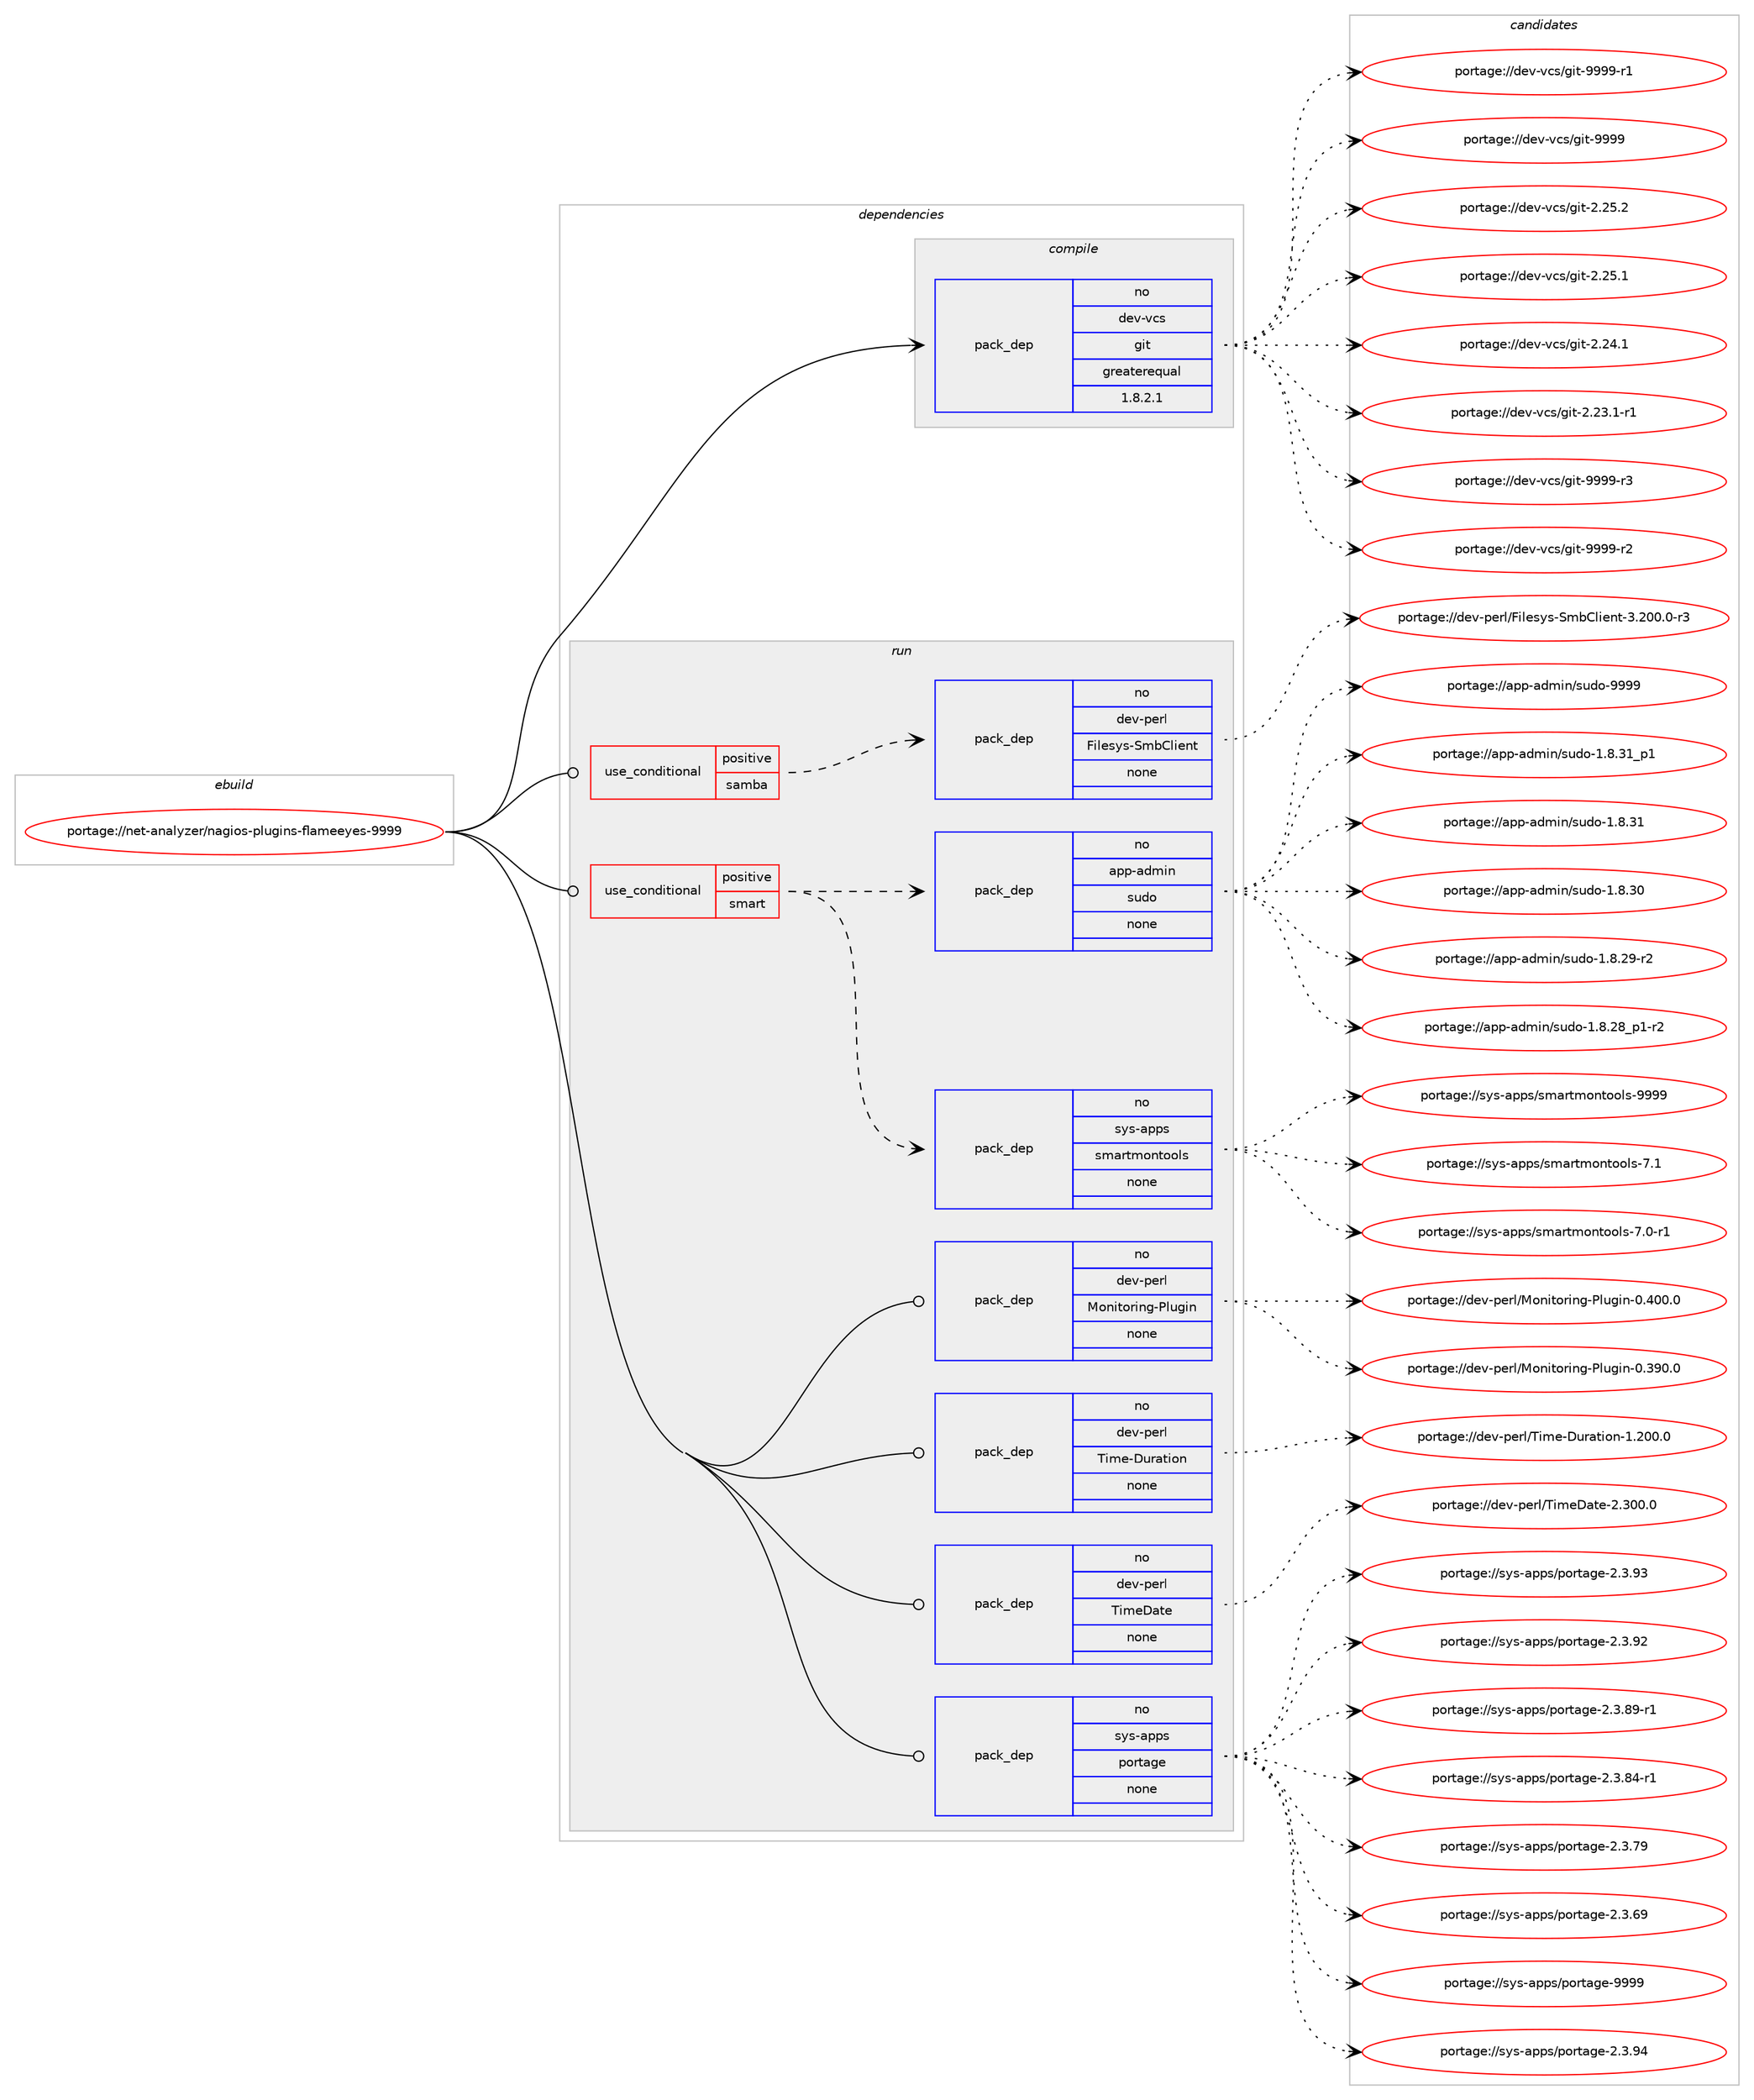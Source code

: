 digraph prolog {

# *************
# Graph options
# *************

newrank=true;
concentrate=true;
compound=true;
graph [rankdir=LR,fontname=Helvetica,fontsize=10,ranksep=1.5];#, ranksep=2.5, nodesep=0.2];
edge  [arrowhead=vee];
node  [fontname=Helvetica,fontsize=10];

# **********
# The ebuild
# **********

subgraph cluster_leftcol {
color=gray;
rank=same;
label=<<i>ebuild</i>>;
id [label="portage://net-analyzer/nagios-plugins-flameeyes-9999", color=red, width=4, href="../net-analyzer/nagios-plugins-flameeyes-9999.svg"];
}

# ****************
# The dependencies
# ****************

subgraph cluster_midcol {
color=gray;
label=<<i>dependencies</i>>;
subgraph cluster_compile {
fillcolor="#eeeeee";
style=filled;
label=<<i>compile</i>>;
subgraph pack21000 {
dependency25927 [label=<<TABLE BORDER="0" CELLBORDER="1" CELLSPACING="0" CELLPADDING="4" WIDTH="220"><TR><TD ROWSPAN="6" CELLPADDING="30">pack_dep</TD></TR><TR><TD WIDTH="110">no</TD></TR><TR><TD>dev-vcs</TD></TR><TR><TD>git</TD></TR><TR><TD>greaterequal</TD></TR><TR><TD>1.8.2.1</TD></TR></TABLE>>, shape=none, color=blue];
}
id:e -> dependency25927:w [weight=20,style="solid",arrowhead="vee"];
}
subgraph cluster_compileandrun {
fillcolor="#eeeeee";
style=filled;
label=<<i>compile and run</i>>;
}
subgraph cluster_run {
fillcolor="#eeeeee";
style=filled;
label=<<i>run</i>>;
subgraph cond4531 {
dependency25928 [label=<<TABLE BORDER="0" CELLBORDER="1" CELLSPACING="0" CELLPADDING="4"><TR><TD ROWSPAN="3" CELLPADDING="10">use_conditional</TD></TR><TR><TD>positive</TD></TR><TR><TD>samba</TD></TR></TABLE>>, shape=none, color=red];
subgraph pack21001 {
dependency25929 [label=<<TABLE BORDER="0" CELLBORDER="1" CELLSPACING="0" CELLPADDING="4" WIDTH="220"><TR><TD ROWSPAN="6" CELLPADDING="30">pack_dep</TD></TR><TR><TD WIDTH="110">no</TD></TR><TR><TD>dev-perl</TD></TR><TR><TD>Filesys-SmbClient</TD></TR><TR><TD>none</TD></TR><TR><TD></TD></TR></TABLE>>, shape=none, color=blue];
}
dependency25928:e -> dependency25929:w [weight=20,style="dashed",arrowhead="vee"];
}
id:e -> dependency25928:w [weight=20,style="solid",arrowhead="odot"];
subgraph cond4532 {
dependency25930 [label=<<TABLE BORDER="0" CELLBORDER="1" CELLSPACING="0" CELLPADDING="4"><TR><TD ROWSPAN="3" CELLPADDING="10">use_conditional</TD></TR><TR><TD>positive</TD></TR><TR><TD>smart</TD></TR></TABLE>>, shape=none, color=red];
subgraph pack21002 {
dependency25931 [label=<<TABLE BORDER="0" CELLBORDER="1" CELLSPACING="0" CELLPADDING="4" WIDTH="220"><TR><TD ROWSPAN="6" CELLPADDING="30">pack_dep</TD></TR><TR><TD WIDTH="110">no</TD></TR><TR><TD>sys-apps</TD></TR><TR><TD>smartmontools</TD></TR><TR><TD>none</TD></TR><TR><TD></TD></TR></TABLE>>, shape=none, color=blue];
}
dependency25930:e -> dependency25931:w [weight=20,style="dashed",arrowhead="vee"];
subgraph pack21003 {
dependency25932 [label=<<TABLE BORDER="0" CELLBORDER="1" CELLSPACING="0" CELLPADDING="4" WIDTH="220"><TR><TD ROWSPAN="6" CELLPADDING="30">pack_dep</TD></TR><TR><TD WIDTH="110">no</TD></TR><TR><TD>app-admin</TD></TR><TR><TD>sudo</TD></TR><TR><TD>none</TD></TR><TR><TD></TD></TR></TABLE>>, shape=none, color=blue];
}
dependency25930:e -> dependency25932:w [weight=20,style="dashed",arrowhead="vee"];
}
id:e -> dependency25930:w [weight=20,style="solid",arrowhead="odot"];
subgraph pack21004 {
dependency25933 [label=<<TABLE BORDER="0" CELLBORDER="1" CELLSPACING="0" CELLPADDING="4" WIDTH="220"><TR><TD ROWSPAN="6" CELLPADDING="30">pack_dep</TD></TR><TR><TD WIDTH="110">no</TD></TR><TR><TD>dev-perl</TD></TR><TR><TD>Monitoring-Plugin</TD></TR><TR><TD>none</TD></TR><TR><TD></TD></TR></TABLE>>, shape=none, color=blue];
}
id:e -> dependency25933:w [weight=20,style="solid",arrowhead="odot"];
subgraph pack21005 {
dependency25934 [label=<<TABLE BORDER="0" CELLBORDER="1" CELLSPACING="0" CELLPADDING="4" WIDTH="220"><TR><TD ROWSPAN="6" CELLPADDING="30">pack_dep</TD></TR><TR><TD WIDTH="110">no</TD></TR><TR><TD>dev-perl</TD></TR><TR><TD>Time-Duration</TD></TR><TR><TD>none</TD></TR><TR><TD></TD></TR></TABLE>>, shape=none, color=blue];
}
id:e -> dependency25934:w [weight=20,style="solid",arrowhead="odot"];
subgraph pack21006 {
dependency25935 [label=<<TABLE BORDER="0" CELLBORDER="1" CELLSPACING="0" CELLPADDING="4" WIDTH="220"><TR><TD ROWSPAN="6" CELLPADDING="30">pack_dep</TD></TR><TR><TD WIDTH="110">no</TD></TR><TR><TD>dev-perl</TD></TR><TR><TD>TimeDate</TD></TR><TR><TD>none</TD></TR><TR><TD></TD></TR></TABLE>>, shape=none, color=blue];
}
id:e -> dependency25935:w [weight=20,style="solid",arrowhead="odot"];
subgraph pack21007 {
dependency25936 [label=<<TABLE BORDER="0" CELLBORDER="1" CELLSPACING="0" CELLPADDING="4" WIDTH="220"><TR><TD ROWSPAN="6" CELLPADDING="30">pack_dep</TD></TR><TR><TD WIDTH="110">no</TD></TR><TR><TD>sys-apps</TD></TR><TR><TD>portage</TD></TR><TR><TD>none</TD></TR><TR><TD></TD></TR></TABLE>>, shape=none, color=blue];
}
id:e -> dependency25936:w [weight=20,style="solid",arrowhead="odot"];
}
}

# **************
# The candidates
# **************

subgraph cluster_choices {
rank=same;
color=gray;
label=<<i>candidates</i>>;

subgraph choice21000 {
color=black;
nodesep=1;
choice10010111845118991154710310511645575757574511451 [label="portage://dev-vcs/git-9999-r3", color=red, width=4,href="../dev-vcs/git-9999-r3.svg"];
choice10010111845118991154710310511645575757574511450 [label="portage://dev-vcs/git-9999-r2", color=red, width=4,href="../dev-vcs/git-9999-r2.svg"];
choice10010111845118991154710310511645575757574511449 [label="portage://dev-vcs/git-9999-r1", color=red, width=4,href="../dev-vcs/git-9999-r1.svg"];
choice1001011184511899115471031051164557575757 [label="portage://dev-vcs/git-9999", color=red, width=4,href="../dev-vcs/git-9999.svg"];
choice10010111845118991154710310511645504650534650 [label="portage://dev-vcs/git-2.25.2", color=red, width=4,href="../dev-vcs/git-2.25.2.svg"];
choice10010111845118991154710310511645504650534649 [label="portage://dev-vcs/git-2.25.1", color=red, width=4,href="../dev-vcs/git-2.25.1.svg"];
choice10010111845118991154710310511645504650524649 [label="portage://dev-vcs/git-2.24.1", color=red, width=4,href="../dev-vcs/git-2.24.1.svg"];
choice100101118451189911547103105116455046505146494511449 [label="portage://dev-vcs/git-2.23.1-r1", color=red, width=4,href="../dev-vcs/git-2.23.1-r1.svg"];
dependency25927:e -> choice10010111845118991154710310511645575757574511451:w [style=dotted,weight="100"];
dependency25927:e -> choice10010111845118991154710310511645575757574511450:w [style=dotted,weight="100"];
dependency25927:e -> choice10010111845118991154710310511645575757574511449:w [style=dotted,weight="100"];
dependency25927:e -> choice1001011184511899115471031051164557575757:w [style=dotted,weight="100"];
dependency25927:e -> choice10010111845118991154710310511645504650534650:w [style=dotted,weight="100"];
dependency25927:e -> choice10010111845118991154710310511645504650534649:w [style=dotted,weight="100"];
dependency25927:e -> choice10010111845118991154710310511645504650524649:w [style=dotted,weight="100"];
dependency25927:e -> choice100101118451189911547103105116455046505146494511449:w [style=dotted,weight="100"];
}
subgraph choice21001 {
color=black;
nodesep=1;
choice1001011184511210111410847701051081011151211154583109986710810510111011645514650484846484511451 [label="portage://dev-perl/Filesys-SmbClient-3.200.0-r3", color=red, width=4,href="../dev-perl/Filesys-SmbClient-3.200.0-r3.svg"];
dependency25929:e -> choice1001011184511210111410847701051081011151211154583109986710810510111011645514650484846484511451:w [style=dotted,weight="100"];
}
subgraph choice21002 {
color=black;
nodesep=1;
choice115121115459711211211547115109971141161091111101161111111081154557575757 [label="portage://sys-apps/smartmontools-9999", color=red, width=4,href="../sys-apps/smartmontools-9999.svg"];
choice1151211154597112112115471151099711411610911111011611111110811545554649 [label="portage://sys-apps/smartmontools-7.1", color=red, width=4,href="../sys-apps/smartmontools-7.1.svg"];
choice11512111545971121121154711510997114116109111110116111111108115455546484511449 [label="portage://sys-apps/smartmontools-7.0-r1", color=red, width=4,href="../sys-apps/smartmontools-7.0-r1.svg"];
dependency25931:e -> choice115121115459711211211547115109971141161091111101161111111081154557575757:w [style=dotted,weight="100"];
dependency25931:e -> choice1151211154597112112115471151099711411610911111011611111110811545554649:w [style=dotted,weight="100"];
dependency25931:e -> choice11512111545971121121154711510997114116109111110116111111108115455546484511449:w [style=dotted,weight="100"];
}
subgraph choice21003 {
color=black;
nodesep=1;
choice971121124597100109105110471151171001114557575757 [label="portage://app-admin/sudo-9999", color=red, width=4,href="../app-admin/sudo-9999.svg"];
choice97112112459710010910511047115117100111454946564651499511249 [label="portage://app-admin/sudo-1.8.31_p1", color=red, width=4,href="../app-admin/sudo-1.8.31_p1.svg"];
choice9711211245971001091051104711511710011145494656465149 [label="portage://app-admin/sudo-1.8.31", color=red, width=4,href="../app-admin/sudo-1.8.31.svg"];
choice9711211245971001091051104711511710011145494656465148 [label="portage://app-admin/sudo-1.8.30", color=red, width=4,href="../app-admin/sudo-1.8.30.svg"];
choice97112112459710010910511047115117100111454946564650574511450 [label="portage://app-admin/sudo-1.8.29-r2", color=red, width=4,href="../app-admin/sudo-1.8.29-r2.svg"];
choice971121124597100109105110471151171001114549465646505695112494511450 [label="portage://app-admin/sudo-1.8.28_p1-r2", color=red, width=4,href="../app-admin/sudo-1.8.28_p1-r2.svg"];
dependency25932:e -> choice971121124597100109105110471151171001114557575757:w [style=dotted,weight="100"];
dependency25932:e -> choice97112112459710010910511047115117100111454946564651499511249:w [style=dotted,weight="100"];
dependency25932:e -> choice9711211245971001091051104711511710011145494656465149:w [style=dotted,weight="100"];
dependency25932:e -> choice9711211245971001091051104711511710011145494656465148:w [style=dotted,weight="100"];
dependency25932:e -> choice97112112459710010910511047115117100111454946564650574511450:w [style=dotted,weight="100"];
dependency25932:e -> choice971121124597100109105110471151171001114549465646505695112494511450:w [style=dotted,weight="100"];
}
subgraph choice21004 {
color=black;
nodesep=1;
choice10010111845112101114108477711111010511611111410511010345801081171031051104548465248484648 [label="portage://dev-perl/Monitoring-Plugin-0.400.0", color=red, width=4,href="../dev-perl/Monitoring-Plugin-0.400.0.svg"];
choice10010111845112101114108477711111010511611111410511010345801081171031051104548465157484648 [label="portage://dev-perl/Monitoring-Plugin-0.390.0", color=red, width=4,href="../dev-perl/Monitoring-Plugin-0.390.0.svg"];
dependency25933:e -> choice10010111845112101114108477711111010511611111410511010345801081171031051104548465248484648:w [style=dotted,weight="100"];
dependency25933:e -> choice10010111845112101114108477711111010511611111410511010345801081171031051104548465157484648:w [style=dotted,weight="100"];
}
subgraph choice21005 {
color=black;
nodesep=1;
choice1001011184511210111410847841051091014568117114971161051111104549465048484648 [label="portage://dev-perl/Time-Duration-1.200.0", color=red, width=4,href="../dev-perl/Time-Duration-1.200.0.svg"];
dependency25934:e -> choice1001011184511210111410847841051091014568117114971161051111104549465048484648:w [style=dotted,weight="100"];
}
subgraph choice21006 {
color=black;
nodesep=1;
choice10010111845112101114108478410510910168971161014550465148484648 [label="portage://dev-perl/TimeDate-2.300.0", color=red, width=4,href="../dev-perl/TimeDate-2.300.0.svg"];
dependency25935:e -> choice10010111845112101114108478410510910168971161014550465148484648:w [style=dotted,weight="100"];
}
subgraph choice21007 {
color=black;
nodesep=1;
choice115121115459711211211547112111114116971031014557575757 [label="portage://sys-apps/portage-9999", color=red, width=4,href="../sys-apps/portage-9999.svg"];
choice1151211154597112112115471121111141169710310145504651465752 [label="portage://sys-apps/portage-2.3.94", color=red, width=4,href="../sys-apps/portage-2.3.94.svg"];
choice1151211154597112112115471121111141169710310145504651465751 [label="portage://sys-apps/portage-2.3.93", color=red, width=4,href="../sys-apps/portage-2.3.93.svg"];
choice1151211154597112112115471121111141169710310145504651465750 [label="portage://sys-apps/portage-2.3.92", color=red, width=4,href="../sys-apps/portage-2.3.92.svg"];
choice11512111545971121121154711211111411697103101455046514656574511449 [label="portage://sys-apps/portage-2.3.89-r1", color=red, width=4,href="../sys-apps/portage-2.3.89-r1.svg"];
choice11512111545971121121154711211111411697103101455046514656524511449 [label="portage://sys-apps/portage-2.3.84-r1", color=red, width=4,href="../sys-apps/portage-2.3.84-r1.svg"];
choice1151211154597112112115471121111141169710310145504651465557 [label="portage://sys-apps/portage-2.3.79", color=red, width=4,href="../sys-apps/portage-2.3.79.svg"];
choice1151211154597112112115471121111141169710310145504651465457 [label="portage://sys-apps/portage-2.3.69", color=red, width=4,href="../sys-apps/portage-2.3.69.svg"];
dependency25936:e -> choice115121115459711211211547112111114116971031014557575757:w [style=dotted,weight="100"];
dependency25936:e -> choice1151211154597112112115471121111141169710310145504651465752:w [style=dotted,weight="100"];
dependency25936:e -> choice1151211154597112112115471121111141169710310145504651465751:w [style=dotted,weight="100"];
dependency25936:e -> choice1151211154597112112115471121111141169710310145504651465750:w [style=dotted,weight="100"];
dependency25936:e -> choice11512111545971121121154711211111411697103101455046514656574511449:w [style=dotted,weight="100"];
dependency25936:e -> choice11512111545971121121154711211111411697103101455046514656524511449:w [style=dotted,weight="100"];
dependency25936:e -> choice1151211154597112112115471121111141169710310145504651465557:w [style=dotted,weight="100"];
dependency25936:e -> choice1151211154597112112115471121111141169710310145504651465457:w [style=dotted,weight="100"];
}
}

}
